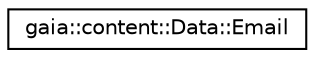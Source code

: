 digraph G
{
  edge [fontname="Helvetica",fontsize="10",labelfontname="Helvetica",labelfontsize="10"];
  node [fontname="Helvetica",fontsize="10",shape=record];
  rankdir=LR;
  Node1 [label="gaia::content::Data::Email",height=0.2,width=0.4,color="black", fillcolor="white", style="filled",URL="$db/db1/classgaia_1_1content_1_1_data_1_1_email.html",tooltip="A data kind representing an email address."];
}
